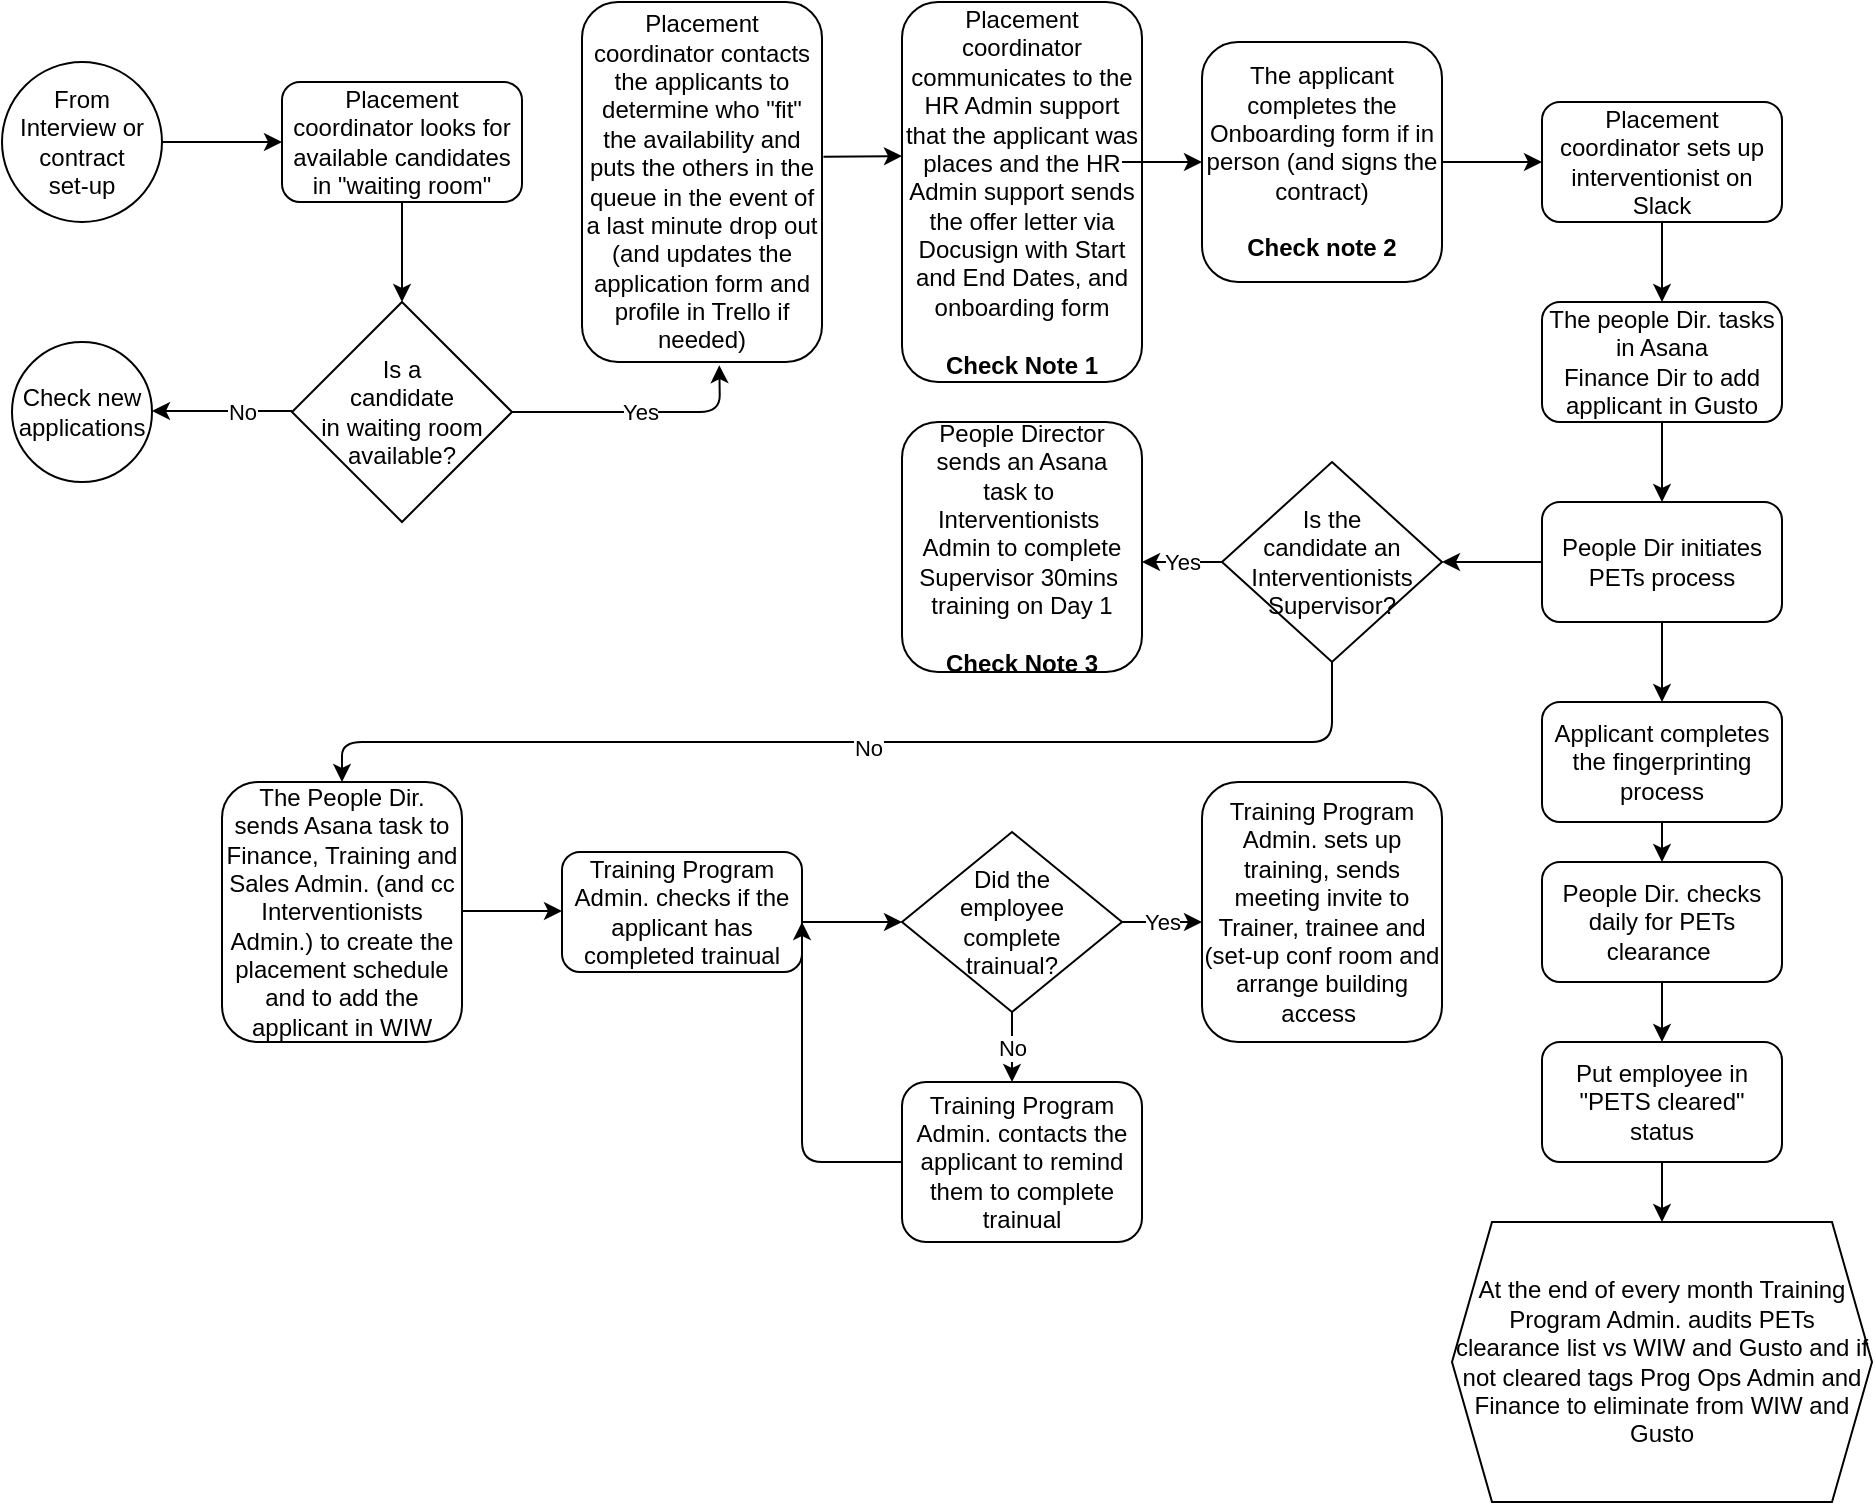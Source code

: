 <mxfile version="14.8.0" type="github">
  <diagram id="pUHKSoeqSPnH9aFKWTla" name="Page-1">
    <mxGraphModel dx="1460" dy="669" grid="1" gridSize="10" guides="1" tooltips="1" connect="1" arrows="1" fold="1" page="1" pageScale="1" pageWidth="850" pageHeight="1100" math="0" shadow="0">
      <root>
        <mxCell id="0" />
        <mxCell id="1" parent="0" />
        <mxCell id="HmO050Vw17ycaXZfuZyL-1" value="From Interview or contract &lt;br&gt;set-up" style="ellipse;whiteSpace=wrap;html=1;aspect=fixed;" vertex="1" parent="1">
          <mxGeometry x="30" y="40" width="80" height="80" as="geometry" />
        </mxCell>
        <mxCell id="HmO050Vw17ycaXZfuZyL-2" value="" style="endArrow=classic;html=1;exitX=1;exitY=0.5;exitDx=0;exitDy=0;" edge="1" parent="1" source="HmO050Vw17ycaXZfuZyL-1">
          <mxGeometry width="50" height="50" relative="1" as="geometry">
            <mxPoint x="130" y="80" as="sourcePoint" />
            <mxPoint x="170" y="80" as="targetPoint" />
          </mxGeometry>
        </mxCell>
        <mxCell id="HmO050Vw17ycaXZfuZyL-3" value="Placement coordinator looks for available candidates in &quot;waiting room&quot;" style="rounded=1;whiteSpace=wrap;html=1;" vertex="1" parent="1">
          <mxGeometry x="170" y="50" width="120" height="60" as="geometry" />
        </mxCell>
        <mxCell id="HmO050Vw17ycaXZfuZyL-5" value="" style="endArrow=classic;html=1;" edge="1" parent="1">
          <mxGeometry width="50" height="50" relative="1" as="geometry">
            <mxPoint x="230" y="110" as="sourcePoint" />
            <mxPoint x="230" y="160" as="targetPoint" />
          </mxGeometry>
        </mxCell>
        <mxCell id="HmO050Vw17ycaXZfuZyL-6" value="Is a &lt;br&gt;candidate &lt;br&gt;in waiting room available?" style="rhombus;whiteSpace=wrap;html=1;" vertex="1" parent="1">
          <mxGeometry x="175" y="160" width="110" height="110" as="geometry" />
        </mxCell>
        <mxCell id="HmO050Vw17ycaXZfuZyL-7" value="Yes" style="endArrow=classic;html=1;exitX=1;exitY=0.5;exitDx=0;exitDy=0;entryX=0.572;entryY=1.009;entryDx=0;entryDy=0;entryPerimeter=0;" edge="1" parent="1" source="HmO050Vw17ycaXZfuZyL-6" target="HmO050Vw17ycaXZfuZyL-11">
          <mxGeometry width="50" height="50" relative="1" as="geometry">
            <mxPoint x="400" y="210" as="sourcePoint" />
            <mxPoint x="370" y="215" as="targetPoint" />
            <Array as="points">
              <mxPoint x="389" y="215" />
            </Array>
          </mxGeometry>
        </mxCell>
        <mxCell id="HmO050Vw17ycaXZfuZyL-8" value="" style="endArrow=classic;html=1;" edge="1" parent="1">
          <mxGeometry width="50" height="50" relative="1" as="geometry">
            <mxPoint x="175" y="214.5" as="sourcePoint" />
            <mxPoint x="105" y="214.5" as="targetPoint" />
          </mxGeometry>
        </mxCell>
        <mxCell id="HmO050Vw17ycaXZfuZyL-9" value="No" style="edgeLabel;html=1;align=center;verticalAlign=middle;resizable=0;points=[];" vertex="1" connectable="0" parent="HmO050Vw17ycaXZfuZyL-8">
          <mxGeometry x="-0.276" relative="1" as="geometry">
            <mxPoint as="offset" />
          </mxGeometry>
        </mxCell>
        <mxCell id="HmO050Vw17ycaXZfuZyL-10" value="Check new applications" style="ellipse;whiteSpace=wrap;html=1;aspect=fixed;" vertex="1" parent="1">
          <mxGeometry x="35" y="180" width="70" height="70" as="geometry" />
        </mxCell>
        <mxCell id="HmO050Vw17ycaXZfuZyL-11" value="Placement coordinator contacts the applicants to determine who &quot;fit&quot;&lt;br&gt;the availability and puts the others in the queue in the event of a last minute drop out (and updates the application form and profile in Trello if needed)" style="rounded=1;whiteSpace=wrap;html=1;" vertex="1" parent="1">
          <mxGeometry x="320" y="10" width="120" height="180" as="geometry" />
        </mxCell>
        <mxCell id="HmO050Vw17ycaXZfuZyL-12" value="" style="endArrow=classic;html=1;exitX=1.006;exitY=0.43;exitDx=0;exitDy=0;exitPerimeter=0;" edge="1" parent="1" source="HmO050Vw17ycaXZfuZyL-11">
          <mxGeometry width="50" height="50" relative="1" as="geometry">
            <mxPoint x="470" y="70" as="sourcePoint" />
            <mxPoint x="480" y="87" as="targetPoint" />
          </mxGeometry>
        </mxCell>
        <mxCell id="HmO050Vw17ycaXZfuZyL-13" value="Placement coordinator communicates to the HR Admin support that the applicant was places and the HR Admin support sends the offer letter via Docusign with Start and End Dates, and onboarding form&lt;br&gt;&lt;br&gt;&lt;b&gt;Check Note 1&lt;/b&gt;" style="rounded=1;whiteSpace=wrap;html=1;" vertex="1" parent="1">
          <mxGeometry x="480" y="10" width="120" height="190" as="geometry" />
        </mxCell>
        <mxCell id="HmO050Vw17ycaXZfuZyL-14" value="" style="endArrow=classic;html=1;" edge="1" parent="1" target="HmO050Vw17ycaXZfuZyL-15">
          <mxGeometry width="50" height="50" relative="1" as="geometry">
            <mxPoint x="590" y="90" as="sourcePoint" />
            <mxPoint x="640" y="90" as="targetPoint" />
          </mxGeometry>
        </mxCell>
        <mxCell id="HmO050Vw17ycaXZfuZyL-15" value="The applicant completes the Onboarding form if in person (and signs the contract)&lt;br&gt;&lt;br&gt;&lt;b&gt;Check note 2&lt;/b&gt;" style="rounded=1;whiteSpace=wrap;html=1;" vertex="1" parent="1">
          <mxGeometry x="630" y="30" width="120" height="120" as="geometry" />
        </mxCell>
        <mxCell id="HmO050Vw17ycaXZfuZyL-16" value="" style="endArrow=classic;html=1;" edge="1" parent="1">
          <mxGeometry width="50" height="50" relative="1" as="geometry">
            <mxPoint x="750" y="90" as="sourcePoint" />
            <mxPoint x="800" y="90" as="targetPoint" />
          </mxGeometry>
        </mxCell>
        <mxCell id="HmO050Vw17ycaXZfuZyL-17" value="Placement coordinator sets up interventionist on Slack" style="rounded=1;whiteSpace=wrap;html=1;" vertex="1" parent="1">
          <mxGeometry x="800" y="60" width="120" height="60" as="geometry" />
        </mxCell>
        <mxCell id="HmO050Vw17ycaXZfuZyL-18" value="" style="endArrow=classic;html=1;exitX=0.5;exitY=1;exitDx=0;exitDy=0;" edge="1" parent="1" source="HmO050Vw17ycaXZfuZyL-17">
          <mxGeometry width="50" height="50" relative="1" as="geometry">
            <mxPoint x="620" y="130" as="sourcePoint" />
            <mxPoint x="860" y="160" as="targetPoint" />
            <Array as="points" />
          </mxGeometry>
        </mxCell>
        <mxCell id="HmO050Vw17ycaXZfuZyL-19" value="The people Dir. tasks in Asana&lt;br&gt;Finance Dir to add applicant in Gusto" style="rounded=1;whiteSpace=wrap;html=1;" vertex="1" parent="1">
          <mxGeometry x="800" y="160" width="120" height="60" as="geometry" />
        </mxCell>
        <mxCell id="HmO050Vw17ycaXZfuZyL-20" value="" style="endArrow=classic;html=1;exitX=0.5;exitY=1;exitDx=0;exitDy=0;" edge="1" parent="1" source="HmO050Vw17ycaXZfuZyL-19">
          <mxGeometry width="50" height="50" relative="1" as="geometry">
            <mxPoint x="620" y="320" as="sourcePoint" />
            <mxPoint x="860" y="260" as="targetPoint" />
          </mxGeometry>
        </mxCell>
        <mxCell id="HmO050Vw17ycaXZfuZyL-21" value="People Dir initiates PETs process" style="rounded=1;whiteSpace=wrap;html=1;" vertex="1" parent="1">
          <mxGeometry x="800" y="260" width="120" height="60" as="geometry" />
        </mxCell>
        <mxCell id="HmO050Vw17ycaXZfuZyL-22" value="" style="endArrow=classic;html=1;exitX=0.5;exitY=1;exitDx=0;exitDy=0;" edge="1" parent="1" source="HmO050Vw17ycaXZfuZyL-21">
          <mxGeometry width="50" height="50" relative="1" as="geometry">
            <mxPoint x="620" y="310" as="sourcePoint" />
            <mxPoint x="860" y="360" as="targetPoint" />
          </mxGeometry>
        </mxCell>
        <mxCell id="HmO050Vw17ycaXZfuZyL-23" value="" style="endArrow=classic;html=1;exitX=0;exitY=0.5;exitDx=0;exitDy=0;" edge="1" parent="1" source="HmO050Vw17ycaXZfuZyL-21">
          <mxGeometry width="50" height="50" relative="1" as="geometry">
            <mxPoint x="620" y="310" as="sourcePoint" />
            <mxPoint x="750" y="290" as="targetPoint" />
          </mxGeometry>
        </mxCell>
        <mxCell id="HmO050Vw17ycaXZfuZyL-24" value="Is the &lt;br&gt;candidate an Interventionists Supervisor?" style="rhombus;whiteSpace=wrap;html=1;" vertex="1" parent="1">
          <mxGeometry x="640" y="240" width="110" height="100" as="geometry" />
        </mxCell>
        <mxCell id="HmO050Vw17ycaXZfuZyL-28" value="Yes" style="endArrow=classic;html=1;exitX=0;exitY=0.5;exitDx=0;exitDy=0;" edge="1" parent="1" source="HmO050Vw17ycaXZfuZyL-24">
          <mxGeometry width="50" height="50" relative="1" as="geometry">
            <mxPoint x="510" y="300" as="sourcePoint" />
            <mxPoint x="600" y="290" as="targetPoint" />
          </mxGeometry>
        </mxCell>
        <mxCell id="HmO050Vw17ycaXZfuZyL-29" value="People Director&lt;br&gt;sends an Asana&lt;br&gt;task to&amp;nbsp;&lt;br&gt;Interventionists&amp;nbsp;&lt;br&gt;Admin to complete&lt;br&gt;Supervisor 30mins&amp;nbsp;&lt;br&gt;training on Day 1&lt;br&gt;&lt;br&gt;&lt;b&gt;Check Note 3&lt;/b&gt;" style="rounded=1;whiteSpace=wrap;html=1;" vertex="1" parent="1">
          <mxGeometry x="480" y="220" width="120" height="125" as="geometry" />
        </mxCell>
        <mxCell id="HmO050Vw17ycaXZfuZyL-30" value="" style="endArrow=classic;html=1;exitX=0.5;exitY=1;exitDx=0;exitDy=0;entryX=0.5;entryY=0;entryDx=0;entryDy=0;" edge="1" parent="1" source="HmO050Vw17ycaXZfuZyL-24" target="HmO050Vw17ycaXZfuZyL-31">
          <mxGeometry width="50" height="50" relative="1" as="geometry">
            <mxPoint x="620" y="330" as="sourcePoint" />
            <mxPoint x="180" y="380" as="targetPoint" />
            <Array as="points">
              <mxPoint x="695" y="380" />
              <mxPoint x="380" y="380" />
              <mxPoint x="200" y="380" />
            </Array>
          </mxGeometry>
        </mxCell>
        <mxCell id="HmO050Vw17ycaXZfuZyL-42" value="No" style="edgeLabel;html=1;align=center;verticalAlign=middle;resizable=0;points=[];" vertex="1" connectable="0" parent="HmO050Vw17ycaXZfuZyL-30">
          <mxGeometry x="-0.019" y="3" relative="1" as="geometry">
            <mxPoint as="offset" />
          </mxGeometry>
        </mxCell>
        <mxCell id="HmO050Vw17ycaXZfuZyL-31" value="The People Dir. sends Asana task to Finance, Training and Sales Admin. (and cc Interventionists Admin.) to create the placement schedule and to add the applicant in WIW" style="rounded=1;whiteSpace=wrap;html=1;" vertex="1" parent="1">
          <mxGeometry x="140" y="400" width="120" height="130" as="geometry" />
        </mxCell>
        <mxCell id="HmO050Vw17ycaXZfuZyL-32" value="" style="endArrow=classic;html=1;" edge="1" parent="1">
          <mxGeometry width="50" height="50" relative="1" as="geometry">
            <mxPoint x="260" y="464.5" as="sourcePoint" />
            <mxPoint x="310" y="464.5" as="targetPoint" />
          </mxGeometry>
        </mxCell>
        <mxCell id="HmO050Vw17ycaXZfuZyL-33" value="Training Program&lt;br&gt;Admin. checks if the applicant has completed trainual" style="rounded=1;whiteSpace=wrap;html=1;" vertex="1" parent="1">
          <mxGeometry x="310" y="435" width="120" height="60" as="geometry" />
        </mxCell>
        <mxCell id="HmO050Vw17ycaXZfuZyL-34" value="Applicant completes the fingerprinting process" style="rounded=1;whiteSpace=wrap;html=1;" vertex="1" parent="1">
          <mxGeometry x="800" y="360" width="120" height="60" as="geometry" />
        </mxCell>
        <mxCell id="HmO050Vw17ycaXZfuZyL-35" value="" style="endArrow=classic;html=1;exitX=0.5;exitY=1;exitDx=0;exitDy=0;" edge="1" parent="1" source="HmO050Vw17ycaXZfuZyL-34">
          <mxGeometry width="50" height="50" relative="1" as="geometry">
            <mxPoint x="620" y="550" as="sourcePoint" />
            <mxPoint x="860" y="440" as="targetPoint" />
          </mxGeometry>
        </mxCell>
        <mxCell id="HmO050Vw17ycaXZfuZyL-36" value="People Dir. checks daily for PETs clearance&amp;nbsp;" style="rounded=1;whiteSpace=wrap;html=1;" vertex="1" parent="1">
          <mxGeometry x="800" y="440" width="120" height="60" as="geometry" />
        </mxCell>
        <mxCell id="HmO050Vw17ycaXZfuZyL-37" value="" style="endArrow=classic;html=1;exitX=0.5;exitY=1;exitDx=0;exitDy=0;" edge="1" parent="1" source="HmO050Vw17ycaXZfuZyL-36">
          <mxGeometry width="50" height="50" relative="1" as="geometry">
            <mxPoint x="620" y="530" as="sourcePoint" />
            <mxPoint x="860" y="530" as="targetPoint" />
          </mxGeometry>
        </mxCell>
        <mxCell id="HmO050Vw17ycaXZfuZyL-38" value="Put employee in &quot;PETS cleared&quot;&lt;br&gt;status" style="rounded=1;whiteSpace=wrap;html=1;" vertex="1" parent="1">
          <mxGeometry x="800" y="530" width="120" height="60" as="geometry" />
        </mxCell>
        <mxCell id="HmO050Vw17ycaXZfuZyL-40" value="" style="endArrow=classic;html=1;exitX=0.5;exitY=1;exitDx=0;exitDy=0;" edge="1" parent="1" source="HmO050Vw17ycaXZfuZyL-38">
          <mxGeometry width="50" height="50" relative="1" as="geometry">
            <mxPoint x="620" y="670" as="sourcePoint" />
            <mxPoint x="860" y="620" as="targetPoint" />
          </mxGeometry>
        </mxCell>
        <mxCell id="HmO050Vw17ycaXZfuZyL-41" value="At the end of every month Training Program Admin. audits PETs clearance list vs WIW and Gusto and if not cleared tags Prog Ops Admin and Finance to eliminate from WIW and Gusto" style="shape=hexagon;perimeter=hexagonPerimeter2;whiteSpace=wrap;html=1;fixedSize=1;" vertex="1" parent="1">
          <mxGeometry x="755" y="620" width="210" height="140" as="geometry" />
        </mxCell>
        <mxCell id="HmO050Vw17ycaXZfuZyL-44" value="" style="endArrow=classic;html=1;" edge="1" parent="1">
          <mxGeometry width="50" height="50" relative="1" as="geometry">
            <mxPoint x="430" y="470" as="sourcePoint" />
            <mxPoint x="480" y="470" as="targetPoint" />
          </mxGeometry>
        </mxCell>
        <mxCell id="HmO050Vw17ycaXZfuZyL-45" value="Did the &lt;br&gt;employee &lt;br&gt;complete &lt;br&gt;trainual?" style="rhombus;whiteSpace=wrap;html=1;" vertex="1" parent="1">
          <mxGeometry x="480" y="425" width="110" height="90" as="geometry" />
        </mxCell>
        <mxCell id="HmO050Vw17ycaXZfuZyL-46" value="No" style="endArrow=classic;html=1;exitX=0.5;exitY=1;exitDx=0;exitDy=0;" edge="1" parent="1" source="HmO050Vw17ycaXZfuZyL-45">
          <mxGeometry width="50" height="50" relative="1" as="geometry">
            <mxPoint x="590" y="550" as="sourcePoint" />
            <mxPoint x="535" y="550" as="targetPoint" />
          </mxGeometry>
        </mxCell>
        <mxCell id="HmO050Vw17ycaXZfuZyL-47" value="Yes" style="endArrow=classic;html=1;exitX=1;exitY=0.5;exitDx=0;exitDy=0;" edge="1" parent="1" source="HmO050Vw17ycaXZfuZyL-45">
          <mxGeometry width="50" height="50" relative="1" as="geometry">
            <mxPoint x="590" y="550" as="sourcePoint" />
            <mxPoint x="630" y="470" as="targetPoint" />
          </mxGeometry>
        </mxCell>
        <mxCell id="HmO050Vw17ycaXZfuZyL-48" value="Training Program Admin. sets up training, sends meeting invite to Trainer, trainee and (set-up conf room and arrange building access&amp;nbsp;" style="rounded=1;whiteSpace=wrap;html=1;" vertex="1" parent="1">
          <mxGeometry x="630" y="400" width="120" height="130" as="geometry" />
        </mxCell>
        <mxCell id="HmO050Vw17ycaXZfuZyL-49" value="Training Program Admin. contacts the applicant to remind them to complete trainual" style="rounded=1;whiteSpace=wrap;html=1;" vertex="1" parent="1">
          <mxGeometry x="480" y="550" width="120" height="80" as="geometry" />
        </mxCell>
        <mxCell id="HmO050Vw17ycaXZfuZyL-50" value="" style="endArrow=classic;html=1;exitX=0;exitY=0.5;exitDx=0;exitDy=0;" edge="1" parent="1" source="HmO050Vw17ycaXZfuZyL-49">
          <mxGeometry width="50" height="50" relative="1" as="geometry">
            <mxPoint x="410" y="600" as="sourcePoint" />
            <mxPoint x="430" y="470" as="targetPoint" />
            <Array as="points">
              <mxPoint x="430" y="590" />
            </Array>
          </mxGeometry>
        </mxCell>
      </root>
    </mxGraphModel>
  </diagram>
</mxfile>

